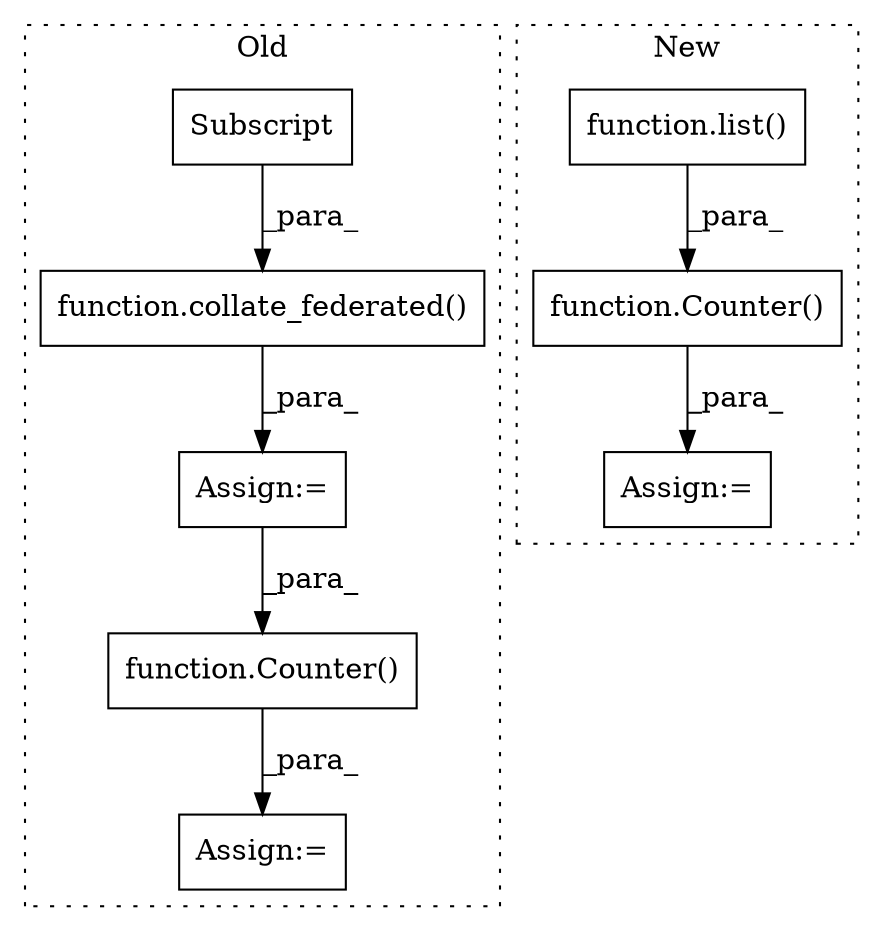 digraph G {
subgraph cluster0 {
1 [label="function.collate_federated()" a="75" s="6282,6313" l="18,1" shape="box"];
3 [label="Subscript" a="63" s="6300,0" l="13,0" shape="box"];
5 [label="function.Counter()" a="75" s="6371,6394" l="8,1" shape="box"];
6 [label="Assign:=" a="68" s="6368" l="3" shape="box"];
8 [label="Assign:=" a="68" s="6279" l="3" shape="box"];
label = "Old";
style="dotted";
}
subgraph cluster1 {
2 [label="function.list()" a="75" s="5923,5957" l="5,1" shape="box"];
4 [label="function.Counter()" a="75" s="5915,5958" l="8,1" shape="box"];
7 [label="Assign:=" a="68" s="5912" l="3" shape="box"];
label = "New";
style="dotted";
}
1 -> 8 [label="_para_"];
2 -> 4 [label="_para_"];
3 -> 1 [label="_para_"];
4 -> 7 [label="_para_"];
5 -> 6 [label="_para_"];
8 -> 5 [label="_para_"];
}